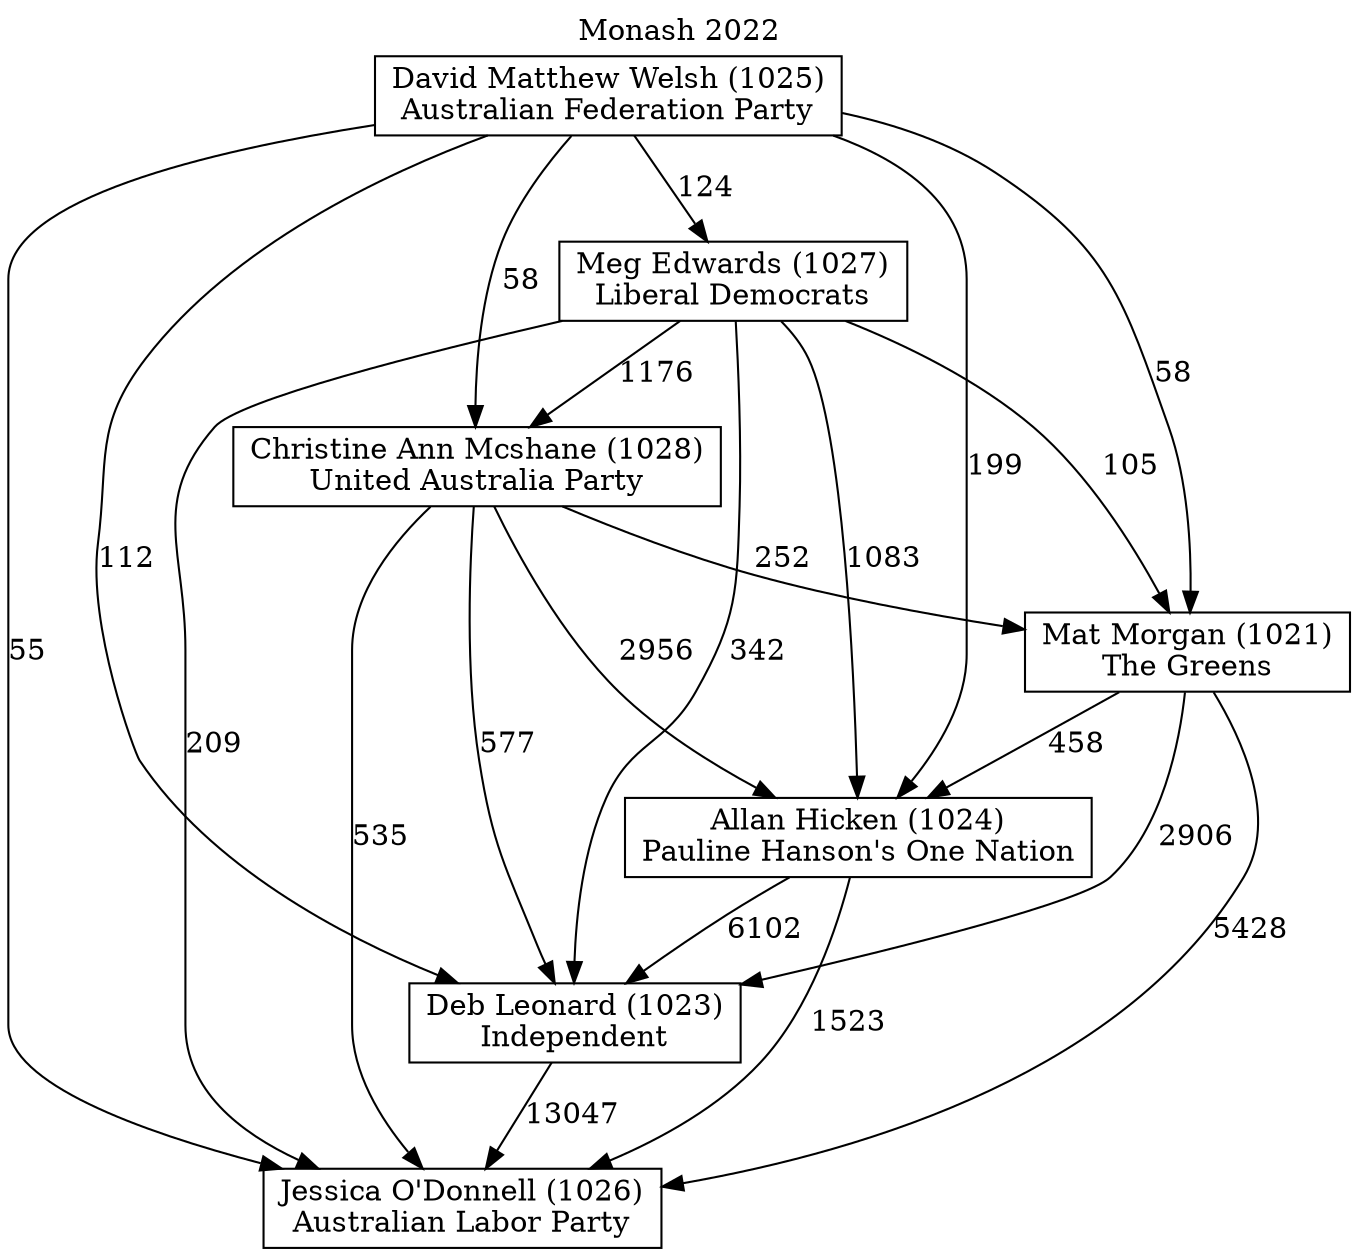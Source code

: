 // House preference flow
digraph "Jessica O'Donnell (1026)_Monash_2022" {
	graph [label="Monash 2022" labelloc=t mclimit=10]
	node [shape=box]
	"Jessica O'Donnell (1026)" [label="Jessica O'Donnell (1026)
Australian Labor Party"]
	"Deb Leonard (1023)" [label="Deb Leonard (1023)
Independent"]
	"Allan Hicken (1024)" [label="Allan Hicken (1024)
Pauline Hanson's One Nation"]
	"Mat Morgan (1021)" [label="Mat Morgan (1021)
The Greens"]
	"Christine Ann Mcshane (1028)" [label="Christine Ann Mcshane (1028)
United Australia Party"]
	"Meg Edwards (1027)" [label="Meg Edwards (1027)
Liberal Democrats"]
	"David Matthew Welsh (1025)" [label="David Matthew Welsh (1025)
Australian Federation Party"]
	"Deb Leonard (1023)" -> "Jessica O'Donnell (1026)" [label=13047]
	"Allan Hicken (1024)" -> "Deb Leonard (1023)" [label=6102]
	"Mat Morgan (1021)" -> "Allan Hicken (1024)" [label=458]
	"Christine Ann Mcshane (1028)" -> "Mat Morgan (1021)" [label=252]
	"Meg Edwards (1027)" -> "Christine Ann Mcshane (1028)" [label=1176]
	"David Matthew Welsh (1025)" -> "Meg Edwards (1027)" [label=124]
	"Allan Hicken (1024)" -> "Jessica O'Donnell (1026)" [label=1523]
	"Mat Morgan (1021)" -> "Jessica O'Donnell (1026)" [label=5428]
	"Christine Ann Mcshane (1028)" -> "Jessica O'Donnell (1026)" [label=535]
	"Meg Edwards (1027)" -> "Jessica O'Donnell (1026)" [label=209]
	"David Matthew Welsh (1025)" -> "Jessica O'Donnell (1026)" [label=55]
	"David Matthew Welsh (1025)" -> "Christine Ann Mcshane (1028)" [label=58]
	"Meg Edwards (1027)" -> "Mat Morgan (1021)" [label=105]
	"David Matthew Welsh (1025)" -> "Mat Morgan (1021)" [label=58]
	"Christine Ann Mcshane (1028)" -> "Allan Hicken (1024)" [label=2956]
	"Meg Edwards (1027)" -> "Allan Hicken (1024)" [label=1083]
	"David Matthew Welsh (1025)" -> "Allan Hicken (1024)" [label=199]
	"Mat Morgan (1021)" -> "Deb Leonard (1023)" [label=2906]
	"Christine Ann Mcshane (1028)" -> "Deb Leonard (1023)" [label=577]
	"Meg Edwards (1027)" -> "Deb Leonard (1023)" [label=342]
	"David Matthew Welsh (1025)" -> "Deb Leonard (1023)" [label=112]
}
